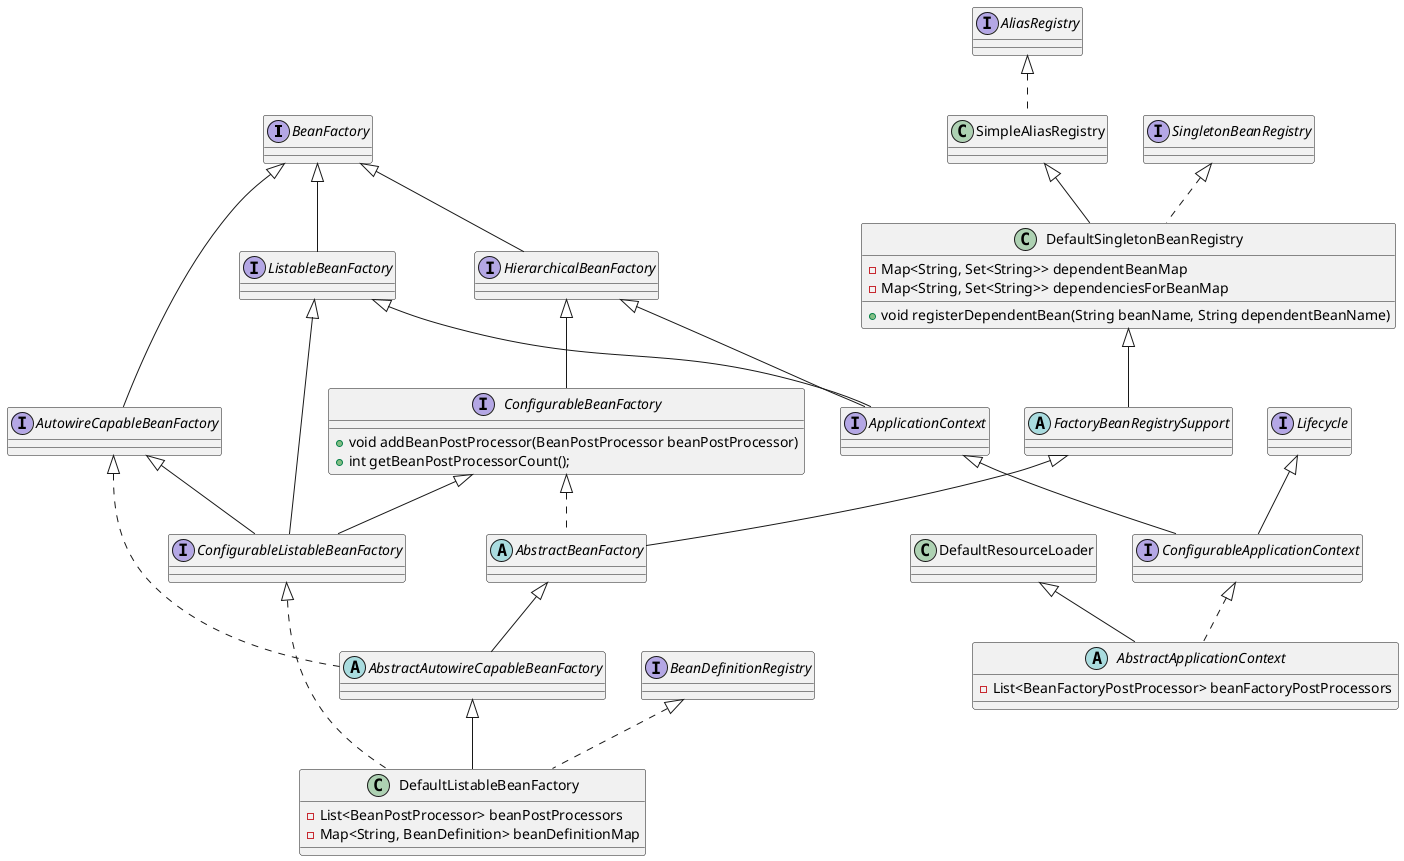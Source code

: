 @startuml

interface BeanFactory
interface ListableBeanFactory extends BeanFactory
interface AutowireCapableBeanFactory extends BeanFactory
interface HierarchicalBeanFactory extends BeanFactory
interface ConfigurableBeanFactory extends HierarchicalBeanFactory{
    + void addBeanPostProcessor(BeanPostProcessor beanPostProcessor)
    + int getBeanPostProcessorCount();
}
interface ConfigurableListableBeanFactory extends ListableBeanFactory, AutowireCapableBeanFactory, ConfigurableBeanFactory

class DefaultListableBeanFactory extends AbstractAutowireCapableBeanFactory implements ConfigurableListableBeanFactory, BeanDefinitionRegistry{
    - List<BeanPostProcessor> beanPostProcessors
    - Map<String, BeanDefinition> beanDefinitionMap

}


interface ApplicationContext extends  ListableBeanFactory, HierarchicalBeanFactory
interface ConfigurableApplicationContext extends ApplicationContext, Lifecycle
abstract class AbstractApplicationContext extends DefaultResourceLoader implements ConfigurableApplicationContext{
    - List<BeanFactoryPostProcessor> beanFactoryPostProcessors
}
abstract class AbstractAutowireCapableBeanFactory extends AbstractBeanFactory implements AutowireCapableBeanFactory

interface AliasRegistry
class SimpleAliasRegistry implements AliasRegistry
class DefaultSingletonBeanRegistry extends SimpleAliasRegistry implements SingletonBeanRegistry{
    - Map<String, Set<String>> dependentBeanMap
    - Map<String, Set<String>> dependenciesForBeanMap
    + void registerDependentBean(String beanName, String dependentBeanName)
}

abstract class AbstractBeanFactory extends FactoryBeanRegistrySupport implements ConfigurableBeanFactory
abstract class FactoryBeanRegistrySupport extends DefaultSingletonBeanRegistry

@enduml